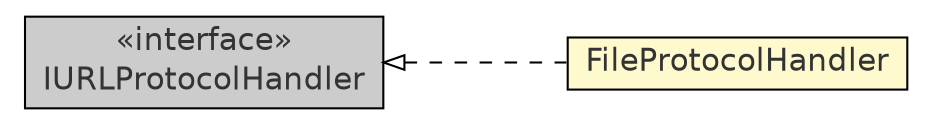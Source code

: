 #!/usr/local/bin/dot
#
# Class diagram 
# Generated by UmlGraph version 4.8 (http://www.spinellis.gr/sw/umlgraph)
#

digraph G {
	edge [fontname="Helvetica",fontsize=10,labelfontname="Helvetica",labelfontsize=10];
	node [fontname="Helvetica",fontsize=10,shape=plaintext];
	rankdir=LR;
	ranksep=1;
	// com.xuggle.xuggler.io.FileProtocolHandler
	c27052 [label=<<table border="0" cellborder="1" cellspacing="0" cellpadding="2" port="p" bgcolor="lemonChiffon" href="./FileProtocolHandler.html">
		<tr><td><table border="0" cellspacing="0" cellpadding="1">
			<tr><td> FileProtocolHandler </td></tr>
		</table></td></tr>
		</table>>, fontname="Helvetica", fontcolor="grey20", fontsize=15.0];
	// com.xuggle.xuggler.io.IURLProtocolHandler
	c27058 [label=<<table border="0" cellborder="1" cellspacing="0" cellpadding="2" port="p" bgcolor="grey80" href="./IURLProtocolHandler.html">
		<tr><td><table border="0" cellspacing="0" cellpadding="1">
			<tr><td> &laquo;interface&raquo; </td></tr>
			<tr><td> IURLProtocolHandler </td></tr>
		</table></td></tr>
		</table>>, fontname="Helvetica", fontcolor="grey20", fontsize=15.0];
	//com.xuggle.xuggler.io.FileProtocolHandler implements com.xuggle.xuggler.io.IURLProtocolHandler
	c27058:p -> c27052:p [dir=back,arrowtail=empty,style=dashed];
}

